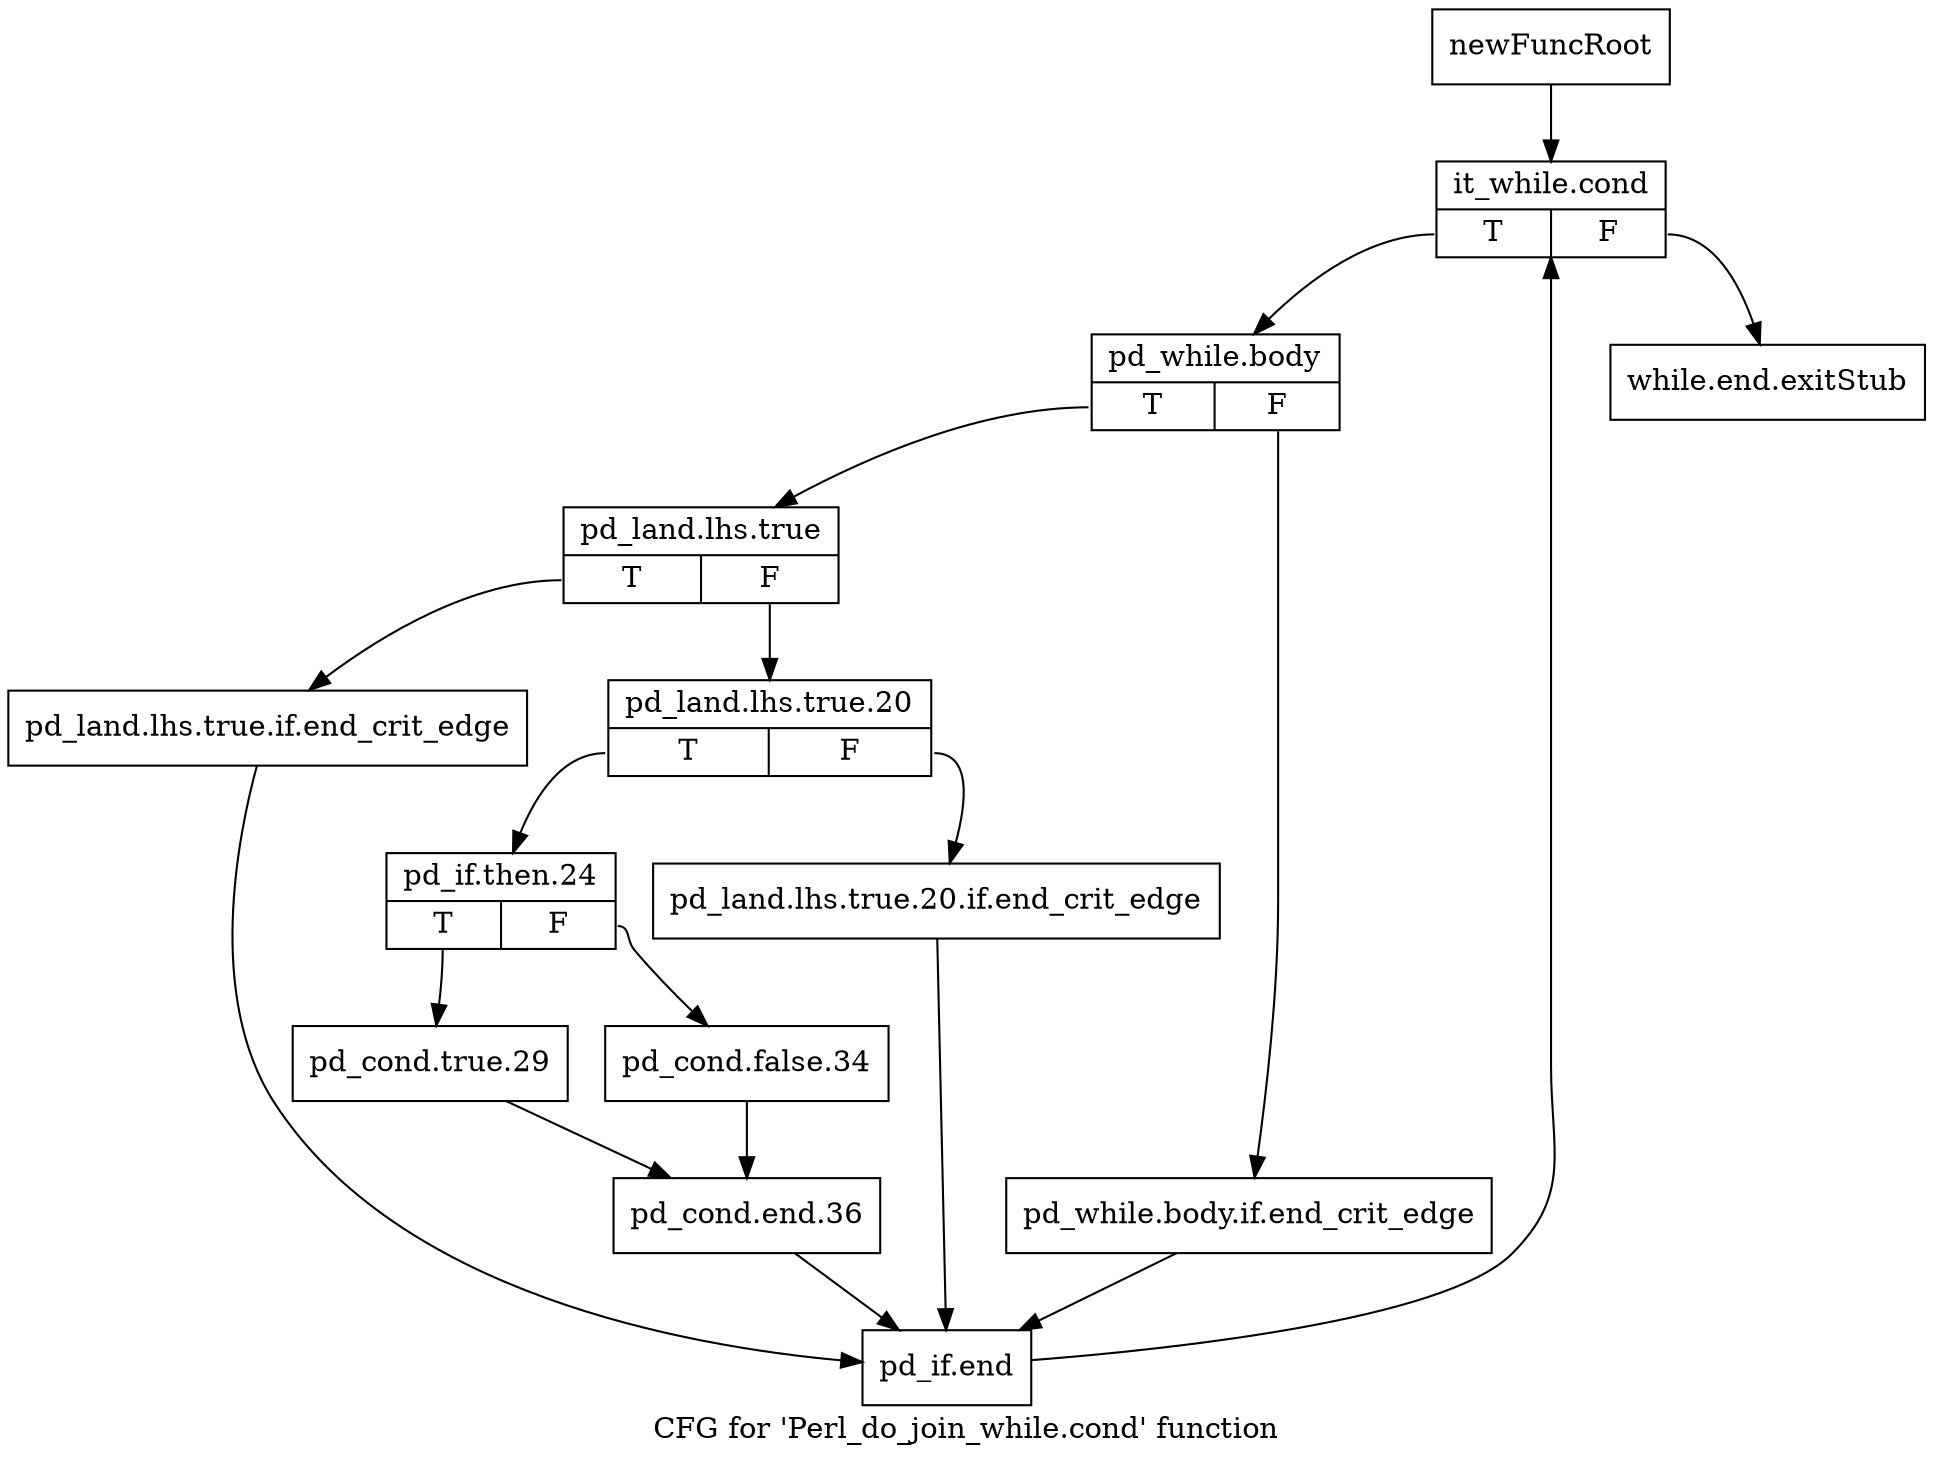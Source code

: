 digraph "CFG for 'Perl_do_join_while.cond' function" {
	label="CFG for 'Perl_do_join_while.cond' function";

	Node0x464ceb0 [shape=record,label="{newFuncRoot}"];
	Node0x464ceb0 -> Node0x464cf50;
	Node0x464cf00 [shape=record,label="{while.end.exitStub}"];
	Node0x464cf50 [shape=record,label="{it_while.cond|{<s0>T|<s1>F}}"];
	Node0x464cf50:s0 -> Node0x464cfa0;
	Node0x464cf50:s1 -> Node0x464cf00;
	Node0x464cfa0 [shape=record,label="{pd_while.body|{<s0>T|<s1>F}}"];
	Node0x464cfa0:s0 -> Node0x464d040;
	Node0x464cfa0:s1 -> Node0x464cff0;
	Node0x464cff0 [shape=record,label="{pd_while.body.if.end_crit_edge}"];
	Node0x464cff0 -> Node0x464d2c0;
	Node0x464d040 [shape=record,label="{pd_land.lhs.true|{<s0>T|<s1>F}}"];
	Node0x464d040:s0 -> Node0x464d270;
	Node0x464d040:s1 -> Node0x464d090;
	Node0x464d090 [shape=record,label="{pd_land.lhs.true.20|{<s0>T|<s1>F}}"];
	Node0x464d090:s0 -> Node0x464d130;
	Node0x464d090:s1 -> Node0x464d0e0;
	Node0x464d0e0 [shape=record,label="{pd_land.lhs.true.20.if.end_crit_edge}"];
	Node0x464d0e0 -> Node0x464d2c0;
	Node0x464d130 [shape=record,label="{pd_if.then.24|{<s0>T|<s1>F}}"];
	Node0x464d130:s0 -> Node0x464d1d0;
	Node0x464d130:s1 -> Node0x464d180;
	Node0x464d180 [shape=record,label="{pd_cond.false.34}"];
	Node0x464d180 -> Node0x464d220;
	Node0x464d1d0 [shape=record,label="{pd_cond.true.29}"];
	Node0x464d1d0 -> Node0x464d220;
	Node0x464d220 [shape=record,label="{pd_cond.end.36}"];
	Node0x464d220 -> Node0x464d2c0;
	Node0x464d270 [shape=record,label="{pd_land.lhs.true.if.end_crit_edge}"];
	Node0x464d270 -> Node0x464d2c0;
	Node0x464d2c0 [shape=record,label="{pd_if.end}"];
	Node0x464d2c0 -> Node0x464cf50;
}
